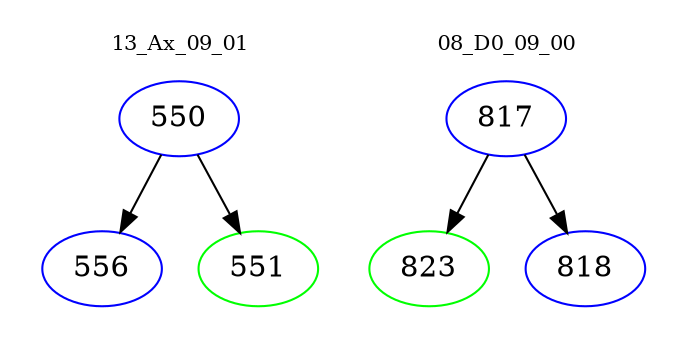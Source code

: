 digraph{
subgraph cluster_0 {
color = white
label = "13_Ax_09_01";
fontsize=10;
T0_550 [label="550", color="blue"]
T0_550 -> T0_556 [color="black"]
T0_556 [label="556", color="blue"]
T0_550 -> T0_551 [color="black"]
T0_551 [label="551", color="green"]
}
subgraph cluster_1 {
color = white
label = "08_D0_09_00";
fontsize=10;
T1_817 [label="817", color="blue"]
T1_817 -> T1_823 [color="black"]
T1_823 [label="823", color="green"]
T1_817 -> T1_818 [color="black"]
T1_818 [label="818", color="blue"]
}
}
